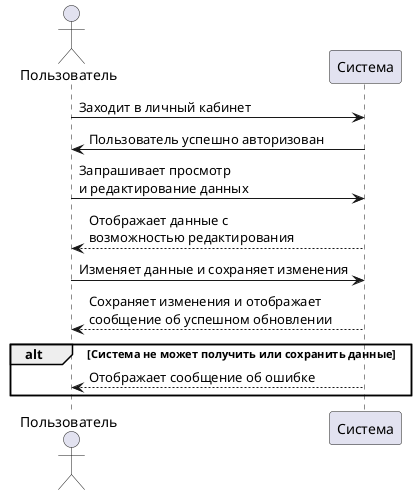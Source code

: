 @startuml
actor "Пользователь" as User
participant "Система" as System

User -> System : Заходит в личный кабинет
System -> User : Пользователь успешно авторизован
User -> System : Запрашивает просмотр\nи редактирование данных
System --> User : Отображает данные с\nвозможностью редактирования
User -> System : Изменяет данные и сохраняет изменения
System --> User : Сохраняет изменения и отображает\nсообщение об успешном обновлении
alt Система не может получить или сохранить данные
    System --> User : Отображает сообщение об ошибке
end
@enduml